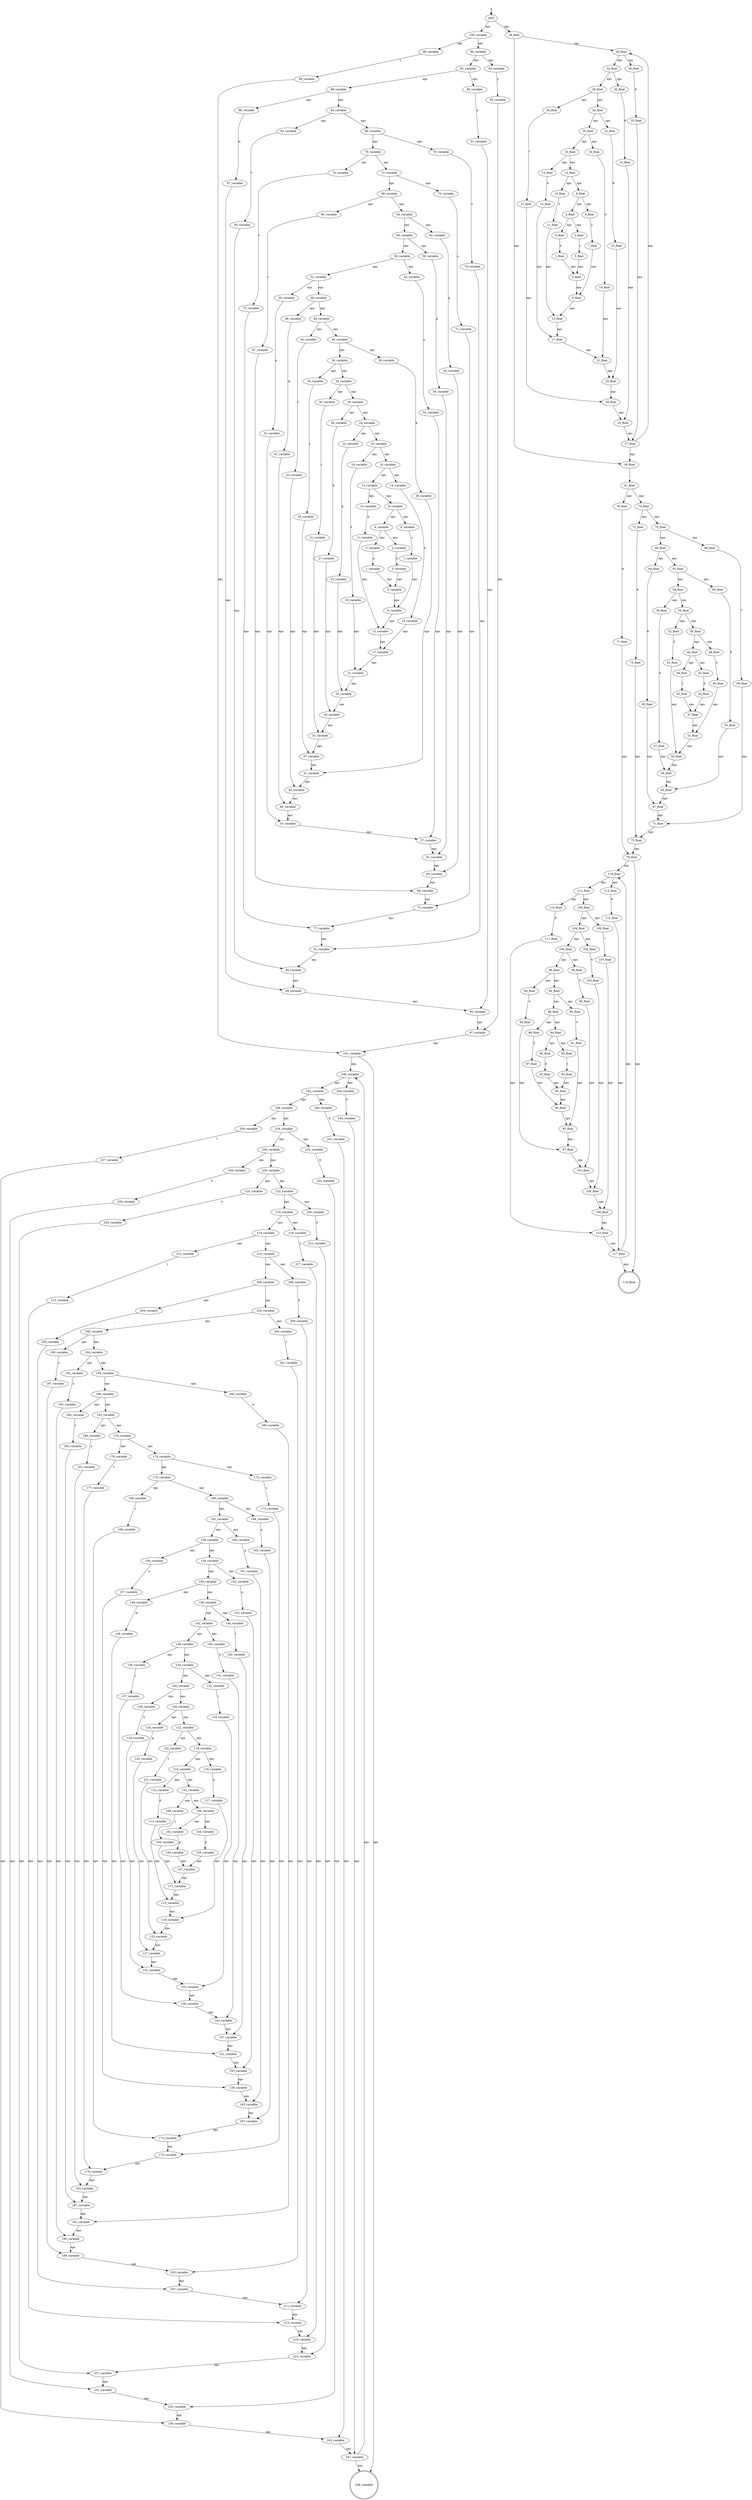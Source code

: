 digraph {
	fake0 [style=invisible]
	"114_variable"
	"204_variable"
	"10_float"
	"112_float"
	"191_variable"
	"63_variable"
	"218_variable"
	"43_float"
	"103_float"
	"145_variable"
	"11_float"
	"221_variable"
	"80_float"
	"81_float"
	"97_float"
	"69_float"
	"99_variable"
	"201_variable"
	"1_variable"
	"75_float"
	"168_variable"
	"214_variable"
	"148_variable"
	"186_variable"
	"101_float"
	"146_variable"
	"142_variable"
	"228_variable"
	"193_variable"
	"57_variable"
	"16_float"
	"116_float"
	"43_variable"
	"100_variable"
	"224_variable"
	"158_variable"
	"59_variable"
	"31_float"
	"68_variable"
	"36_variable"
	"212_variable"
	"37_variable"
	"206_variable"
	"86_variable"
	"217_variable"
	"105_variable"
	"161_variable"
	"1_float"
	"95_variable"
	"119_variable"
	"238_variable"
	"79_variable"
	"88_float"
	"136_variable"
	"56_variable"
	"143_variable"
	"44_float"
	"163_variable"
	"117_float"
	"39_float"
	"156_variable"
	"21_variable"
	"230_variable"
	"185_variable"
	"100_float"
	"30_variable"
	"18_float"
	"82_variable"
	"0_float"
	"41_variable"
	"65_variable"
	"109_float"
	"110_float"
	"139_variable"
	INIT [root=true]
	"97_variable"
	"113_float"
	"27_variable"
	"170_variable"
	"56_float"
	"202_variable"
	"195_variable"
	"76_float"
	"153_variable"
	"67_float"
	"46_float"
	"112_variable"
	"5_float"
	"4_float"
	"120_variable"
	"175_variable"
	"229_variable"
	"72_float"
	"33_float"
	"130_variable"
	"198_variable"
	"246_variable"
	"129_variable"
	"67_variable"
	"102_variable"
	"46_variable"
	"73_float"
	"7_variable"
	"10_variable"
	"237_variable"
	"132_variable"
	"110_variable"
	"71_variable"
	"226_variable"
	"162_variable"
	"35_variable"
	"50_variable"
	"249_variable" [shape=doublecircle]
	"119_float" [shape=doublecircle]
	"9_variable"
	"216_variable"
	"19_float"
	"209_variable"
	"85_variable"
	"66_float"
	"105_float"
	"192_variable"
	"118_variable"
	"29_variable"
	"236_variable"
	"5_variable"
	"227_variable"
	"25_float"
	"47_variable"
	"90_float"
	"117_variable"
	"151_variable"
	"179_variable"
	"108_float"
	"13_float"
	"124_variable"
	"88_variable"
	"157_variable"
	"190_variable"
	"131_variable"
	"90_variable"
	"22_variable"
	"99_float"
	"231_variable"
	"111_float"
	"242_variable"
	"93_float"
	"104_variable"
	"44_variable"
	"114_float"
	"128_variable"
	"176_variable"
	"200_variable"
	"15_variable"
	"235_variable"
	"42_float"
	"18_variable"
	"109_variable"
	"101_variable"
	"91_float"
	"135_variable"
	"4_variable"
	"111_variable"
	"36_float"
	"150_variable"
	"3_float"
	"63_float"
	"28_variable"
	"13_variable"
	"203_variable"
	"45_variable"
	"126_variable"
	"3_variable"
	"180_variable"
	"222_variable"
	"53_float"
	"197_variable"
	"74_variable"
	"127_variable"
	"20_variable"
	"159_variable"
	"27_float"
	"47_float"
	"38_variable"
	"26_variable"
	"76_variable"
	"60_variable"
	"196_variable"
	"243_variable"
	"87_float"
	"21_float"
	"87_variable"
	"41_float"
	"53_variable"
	"154_variable"
	"15_float"
	"8_variable"
	"28_float"
	"85_float"
	"66_variable"
	"48_variable"
	"115_variable"
	"166_variable"
	"0_variable"
	"169_variable"
	"12_variable"
	"108_variable"
	"89_variable"
	"78_variable"
	"16_variable"
	"83_float"
	"241_variable"
	"70_float"
	"19_variable"
	"152_variable"
	"173_variable"
	"245_variable"
	"210_variable"
	"80_variable"
	"247_variable"
	"52_float"
	"144_variable"
	"98_variable"
	"14_float"
	"58_float"
	"205_variable"
	"188_variable"
	"86_float"
	"61_variable"
	"240_variable"
	"52_variable"
	"199_variable"
	"94_float"
	"73_variable"
	"8_float"
	"51_variable"
	"147_variable"
	"106_variable"
	"219_variable"
	"59_float"
	"233_variable"
	"181_variable"
	"23_variable"
	"55_variable"
	"61_float"
	"104_float"
	"96_float"
	"93_variable"
	"123_variable"
	"225_variable"
	"138_variable"
	"6_float"
	"48_float"
	"68_float"
	"184_variable"
	"92_float"
	"106_float"
	"24_variable"
	"58_variable"
	"75_variable"
	"208_variable"
	"172_variable"
	"232_variable"
	"6_variable"
	"26_float"
	"84_variable"
	"103_variable"
	"234_variable"
	"83_variable"
	"183_variable"
	"14_variable"
	"25_variable"
	"71_float"
	"182_variable"
	"32_float"
	"98_float"
	"215_variable"
	"95_float"
	"20_float"
	"122_variable"
	"17_variable"
	"113_variable"
	"42_variable"
	"194_variable"
	"7_float"
	"34_variable"
	"115_float"
	"220_variable"
	"116_variable"
	"82_float"
	"165_variable"
	"57_float"
	"22_float"
	"107_float"
	"54_float"
	"45_float"
	"64_variable"
	"55_float"
	"239_variable"
	"2_float"
	"24_float"
	"38_float"
	"107_variable"
	"50_float"
	"149_variable"
	"141_variable"
	"189_variable"
	"155_variable"
	"72_variable"
	"91_variable"
	"77_variable"
	"2_variable"
	"133_variable"
	"102_float"
	"39_variable"
	"77_float"
	"31_variable"
	"92_variable"
	"178_variable"
	"11_variable"
	"79_float"
	"29_float"
	"177_variable"
	"60_float"
	"64_float"
	"134_variable"
	"62_variable"
	"137_variable"
	"171_variable"
	"121_variable"
	"167_variable"
	"89_float"
	"74_float"
	"49_float"
	"9_float"
	"207_variable"
	"69_variable"
	"62_float"
	"54_variable"
	"244_variable"
	"187_variable"
	"140_variable"
	"96_variable"
	"174_variable"
	"49_variable"
	"32_variable"
	"30_float"
	"34_float"
	"23_float"
	"12_float"
	"33_variable"
	"51_float"
	"70_variable"
	"40_variable"
	"160_variable"
	"84_float"
	"35_float"
	"213_variable"
	"223_variable"
	"37_float"
	"125_variable"
	"164_variable"
	"211_variable"
	"81_variable"
	"65_float"
	"17_float"
	"94_variable"
	fake0 -> INIT [style=bold]
	"0_float" -> "1_float" [label=0]
	"2_float" -> "3_float" [label=1]
	"4_float" -> "0_float" [label=eps]
	"4_float" -> "2_float" [label=eps]
	"3_float" -> "5_float" [label=eps]
	"1_float" -> "5_float" [label=eps]
	"6_float" -> "7_float" [label=2]
	"8_float" -> "4_float" [label=eps]
	"8_float" -> "6_float" [label=eps]
	"7_float" -> "9_float" [label=eps]
	"5_float" -> "9_float" [label=eps]
	"10_float" -> "11_float" [label=3]
	"12_float" -> "8_float" [label=eps]
	"12_float" -> "10_float" [label=eps]
	"11_float" -> "13_float" [label=eps]
	"9_float" -> "13_float" [label=eps]
	"14_float" -> "15_float" [label=4]
	"16_float" -> "12_float" [label=eps]
	"16_float" -> "14_float" [label=eps]
	"15_float" -> "17_float" [label=eps]
	"13_float" -> "17_float" [label=eps]
	"18_float" -> "19_float" [label=5]
	"20_float" -> "18_float" [label=eps]
	"20_float" -> "16_float" [label=eps]
	"19_float" -> "21_float" [label=eps]
	"17_float" -> "21_float" [label=eps]
	"22_float" -> "23_float" [label=6]
	"24_float" -> "20_float" [label=eps]
	"24_float" -> "22_float" [label=eps]
	"23_float" -> "25_float" [label=eps]
	"21_float" -> "25_float" [label=eps]
	"26_float" -> "27_float" [label=7]
	"28_float" -> "26_float" [label=eps]
	"28_float" -> "24_float" [label=eps]
	"27_float" -> "29_float" [label=eps]
	"25_float" -> "29_float" [label=eps]
	"30_float" -> "31_float" [label=8]
	"32_float" -> "30_float" [label=eps]
	"32_float" -> "28_float" [label=eps]
	"31_float" -> "33_float" [label=eps]
	"29_float" -> "33_float" [label=eps]
	"34_float" -> "35_float" [label=9]
	"36_float" -> "34_float" [label=eps]
	"36_float" -> "32_float" [label=eps]
	"35_float" -> "37_float" [label=eps]
	"33_float" -> "37_float" [label=eps]
	"38_float" -> "36_float" [label=eps]
	"38_float" -> "39_float" [label=eps]
	"37_float" -> "36_float" [label=eps]
	"37_float" -> "39_float" [label=eps]
	"39_float" -> "41_float" [label=","]
	"42_float" -> "43_float" [label=0]
	"44_float" -> "45_float" [label=1]
	"46_float" -> "44_float" [label=eps]
	"46_float" -> "42_float" [label=eps]
	"45_float" -> "47_float" [label=eps]
	"43_float" -> "47_float" [label=eps]
	"48_float" -> "49_float" [label=2]
	"50_float" -> "46_float" [label=eps]
	"50_float" -> "48_float" [label=eps]
	"49_float" -> "51_float" [label=eps]
	"47_float" -> "51_float" [label=eps]
	"52_float" -> "53_float" [label=3]
	"54_float" -> "52_float" [label=eps]
	"54_float" -> "50_float" [label=eps]
	"53_float" -> "55_float" [label=eps]
	"51_float" -> "55_float" [label=eps]
	"56_float" -> "57_float" [label=4]
	"58_float" -> "56_float" [label=eps]
	"58_float" -> "54_float" [label=eps]
	"57_float" -> "59_float" [label=eps]
	"55_float" -> "59_float" [label=eps]
	"60_float" -> "61_float" [label=5]
	"62_float" -> "60_float" [label=eps]
	"62_float" -> "58_float" [label=eps]
	"61_float" -> "63_float" [label=eps]
	"59_float" -> "63_float" [label=eps]
	"64_float" -> "65_float" [label=6]
	"66_float" -> "64_float" [label=eps]
	"66_float" -> "62_float" [label=eps]
	"65_float" -> "67_float" [label=eps]
	"63_float" -> "67_float" [label=eps]
	"68_float" -> "69_float" [label=7]
	"70_float" -> "66_float" [label=eps]
	"70_float" -> "68_float" [label=eps]
	"69_float" -> "71_float" [label=eps]
	"67_float" -> "71_float" [label=eps]
	"72_float" -> "73_float" [label=8]
	"74_float" -> "70_float" [label=eps]
	"74_float" -> "72_float" [label=eps]
	"73_float" -> "75_float" [label=eps]
	"71_float" -> "75_float" [label=eps]
	"76_float" -> "77_float" [label=9]
	"41_float" -> "74_float" [label=eps]
	"41_float" -> "76_float" [label=eps]
	"77_float" -> "79_float" [label=eps]
	"75_float" -> "79_float" [label=eps]
	"80_float" -> "81_float" [label=0]
	"82_float" -> "83_float" [label=1]
	"84_float" -> "82_float" [label=eps]
	"84_float" -> "80_float" [label=eps]
	"83_float" -> "85_float" [label=eps]
	"81_float" -> "85_float" [label=eps]
	"86_float" -> "87_float" [label=2]
	"88_float" -> "84_float" [label=eps]
	"88_float" -> "86_float" [label=eps]
	"87_float" -> "89_float" [label=eps]
	"85_float" -> "89_float" [label=eps]
	"90_float" -> "91_float" [label=3]
	"92_float" -> "90_float" [label=eps]
	"92_float" -> "88_float" [label=eps]
	"91_float" -> "93_float" [label=eps]
	"89_float" -> "93_float" [label=eps]
	"94_float" -> "95_float" [label=4]
	"96_float" -> "94_float" [label=eps]
	"96_float" -> "92_float" [label=eps]
	"95_float" -> "97_float" [label=eps]
	"93_float" -> "97_float" [label=eps]
	"98_float" -> "99_float" [label=5]
	"100_float" -> "98_float" [label=eps]
	"100_float" -> "96_float" [label=eps]
	"99_float" -> "101_float" [label=eps]
	"97_float" -> "101_float" [label=eps]
	"102_float" -> "103_float" [label=6]
	"104_float" -> "102_float" [label=eps]
	"104_float" -> "100_float" [label=eps]
	"103_float" -> "105_float" [label=eps]
	"101_float" -> "105_float" [label=eps]
	"106_float" -> "107_float" [label=7]
	"108_float" -> "106_float" [label=eps]
	"108_float" -> "104_float" [label=eps]
	"107_float" -> "109_float" [label=eps]
	"105_float" -> "109_float" [label=eps]
	"110_float" -> "111_float" [label=8]
	"112_float" -> "110_float" [label=eps]
	"112_float" -> "108_float" [label=eps]
	"111_float" -> "113_float" [label=eps]
	"109_float" -> "113_float" [label=eps]
	"114_float" -> "115_float" [label=9]
	"116_float" -> "114_float" [label=eps]
	"116_float" -> "112_float" [label=eps]
	"115_float" -> "117_float" [label=eps]
	"113_float" -> "117_float" [label=eps]
	"79_float" -> "119_float" [label=eps]
	"79_float" -> "116_float" [label=eps]
	"117_float" -> "119_float" [label=eps]
	"117_float" -> "116_float" [label=eps]
	"0_variable" -> "1_variable" [label=a]
	"2_variable" -> "3_variable" [label=b]
	"4_variable" -> "2_variable" [label=eps]
	"4_variable" -> "0_variable" [label=eps]
	"3_variable" -> "5_variable" [label=eps]
	"1_variable" -> "5_variable" [label=eps]
	"6_variable" -> "7_variable" [label=c]
	"8_variable" -> "4_variable" [label=eps]
	"8_variable" -> "6_variable" [label=eps]
	"7_variable" -> "9_variable" [label=eps]
	"5_variable" -> "9_variable" [label=eps]
	"10_variable" -> "11_variable" [label=d]
	"12_variable" -> "8_variable" [label=eps]
	"12_variable" -> "10_variable" [label=eps]
	"11_variable" -> "13_variable" [label=eps]
	"9_variable" -> "13_variable" [label=eps]
	"14_variable" -> "15_variable" [label=e]
	"16_variable" -> "14_variable" [label=eps]
	"16_variable" -> "12_variable" [label=eps]
	"15_variable" -> "17_variable" [label=eps]
	"13_variable" -> "17_variable" [label=eps]
	"18_variable" -> "19_variable" [label=f]
	"20_variable" -> "18_variable" [label=eps]
	"20_variable" -> "16_variable" [label=eps]
	"19_variable" -> "21_variable" [label=eps]
	"17_variable" -> "21_variable" [label=eps]
	"22_variable" -> "23_variable" [label=g]
	"24_variable" -> "20_variable" [label=eps]
	"24_variable" -> "22_variable" [label=eps]
	"23_variable" -> "25_variable" [label=eps]
	"21_variable" -> "25_variable" [label=eps]
	"26_variable" -> "27_variable" [label=h]
	"28_variable" -> "24_variable" [label=eps]
	"28_variable" -> "26_variable" [label=eps]
	"27_variable" -> "29_variable" [label=eps]
	"25_variable" -> "29_variable" [label=eps]
	"30_variable" -> "31_variable" [label=i]
	"32_variable" -> "30_variable" [label=eps]
	"32_variable" -> "28_variable" [label=eps]
	"31_variable" -> "33_variable" [label=eps]
	"29_variable" -> "33_variable" [label=eps]
	"34_variable" -> "35_variable" [label=j]
	"36_variable" -> "32_variable" [label=eps]
	"36_variable" -> "34_variable" [label=eps]
	"35_variable" -> "37_variable" [label=eps]
	"33_variable" -> "37_variable" [label=eps]
	"38_variable" -> "39_variable" [label=k]
	"40_variable" -> "36_variable" [label=eps]
	"40_variable" -> "38_variable" [label=eps]
	"39_variable" -> "41_variable" [label=eps]
	"37_variable" -> "41_variable" [label=eps]
	"42_variable" -> "43_variable" [label=l]
	"44_variable" -> "42_variable" [label=eps]
	"44_variable" -> "40_variable" [label=eps]
	"43_variable" -> "45_variable" [label=eps]
	"41_variable" -> "45_variable" [label=eps]
	"46_variable" -> "47_variable" [label=m]
	"48_variable" -> "44_variable" [label=eps]
	"48_variable" -> "46_variable" [label=eps]
	"47_variable" -> "49_variable" [label=eps]
	"45_variable" -> "49_variable" [label=eps]
	"50_variable" -> "51_variable" [label=n]
	"52_variable" -> "50_variable" [label=eps]
	"52_variable" -> "48_variable" [label=eps]
	"51_variable" -> "53_variable" [label=eps]
	"49_variable" -> "53_variable" [label=eps]
	"54_variable" -> "55_variable" [label=o]
	"56_variable" -> "52_variable" [label=eps]
	"56_variable" -> "54_variable" [label=eps]
	"55_variable" -> "57_variable" [label=eps]
	"53_variable" -> "57_variable" [label=eps]
	"58_variable" -> "59_variable" [label=p]
	"60_variable" -> "56_variable" [label=eps]
	"60_variable" -> "58_variable" [label=eps]
	"59_variable" -> "61_variable" [label=eps]
	"57_variable" -> "61_variable" [label=eps]
	"62_variable" -> "63_variable" [label=q]
	"64_variable" -> "62_variable" [label=eps]
	"64_variable" -> "60_variable" [label=eps]
	"63_variable" -> "65_variable" [label=eps]
	"61_variable" -> "65_variable" [label=eps]
	"66_variable" -> "67_variable" [label=r]
	"68_variable" -> "64_variable" [label=eps]
	"68_variable" -> "66_variable" [label=eps]
	"67_variable" -> "69_variable" [label=eps]
	"65_variable" -> "69_variable" [label=eps]
	"70_variable" -> "71_variable" [label=s]
	"72_variable" -> "70_variable" [label=eps]
	"72_variable" -> "68_variable" [label=eps]
	"71_variable" -> "73_variable" [label=eps]
	"69_variable" -> "73_variable" [label=eps]
	"74_variable" -> "75_variable" [label=t]
	"76_variable" -> "74_variable" [label=eps]
	"76_variable" -> "72_variable" [label=eps]
	"75_variable" -> "77_variable" [label=eps]
	"73_variable" -> "77_variable" [label=eps]
	"78_variable" -> "79_variable" [label=u]
	"80_variable" -> "76_variable" [label=eps]
	"80_variable" -> "78_variable" [label=eps]
	"79_variable" -> "81_variable" [label=eps]
	"77_variable" -> "81_variable" [label=eps]
	"82_variable" -> "83_variable" [label=v]
	"84_variable" -> "82_variable" [label=eps]
	"84_variable" -> "80_variable" [label=eps]
	"83_variable" -> "85_variable" [label=eps]
	"81_variable" -> "85_variable" [label=eps]
	"86_variable" -> "87_variable" [label=w]
	"88_variable" -> "86_variable" [label=eps]
	"88_variable" -> "84_variable" [label=eps]
	"87_variable" -> "89_variable" [label=eps]
	"85_variable" -> "89_variable" [label=eps]
	"90_variable" -> "91_variable" [label=x]
	"92_variable" -> "88_variable" [label=eps]
	"92_variable" -> "90_variable" [label=eps]
	"91_variable" -> "93_variable" [label=eps]
	"89_variable" -> "93_variable" [label=eps]
	"94_variable" -> "95_variable" [label=y]
	"96_variable" -> "94_variable" [label=eps]
	"96_variable" -> "92_variable" [label=eps]
	"95_variable" -> "97_variable" [label=eps]
	"93_variable" -> "97_variable" [label=eps]
	"98_variable" -> "99_variable" [label=z]
	"100_variable" -> "98_variable" [label=eps]
	"100_variable" -> "96_variable" [label=eps]
	"99_variable" -> "101_variable" [label=eps]
	"97_variable" -> "101_variable" [label=eps]
	"102_variable" -> "103_variable" [label=a]
	"104_variable" -> "105_variable" [label=b]
	"106_variable" -> "102_variable" [label=eps]
	"106_variable" -> "104_variable" [label=eps]
	"105_variable" -> "107_variable" [label=eps]
	"103_variable" -> "107_variable" [label=eps]
	"108_variable" -> "109_variable" [label=c]
	"110_variable" -> "106_variable" [label=eps]
	"110_variable" -> "108_variable" [label=eps]
	"109_variable" -> "111_variable" [label=eps]
	"107_variable" -> "111_variable" [label=eps]
	"112_variable" -> "113_variable" [label=d]
	"114_variable" -> "110_variable" [label=eps]
	"114_variable" -> "112_variable" [label=eps]
	"113_variable" -> "115_variable" [label=eps]
	"111_variable" -> "115_variable" [label=eps]
	"116_variable" -> "117_variable" [label=e]
	"118_variable" -> "114_variable" [label=eps]
	"118_variable" -> "116_variable" [label=eps]
	"117_variable" -> "119_variable" [label=eps]
	"115_variable" -> "119_variable" [label=eps]
	"120_variable" -> "121_variable" [label=f]
	"122_variable" -> "118_variable" [label=eps]
	"122_variable" -> "120_variable" [label=eps]
	"121_variable" -> "123_variable" [label=eps]
	"119_variable" -> "123_variable" [label=eps]
	"124_variable" -> "125_variable" [label=g]
	"126_variable" -> "122_variable" [label=eps]
	"126_variable" -> "124_variable" [label=eps]
	"125_variable" -> "127_variable" [label=eps]
	"123_variable" -> "127_variable" [label=eps]
	"128_variable" -> "129_variable" [label=h]
	"130_variable" -> "126_variable" [label=eps]
	"130_variable" -> "128_variable" [label=eps]
	"129_variable" -> "131_variable" [label=eps]
	"127_variable" -> "131_variable" [label=eps]
	"132_variable" -> "133_variable" [label=i]
	"134_variable" -> "132_variable" [label=eps]
	"134_variable" -> "130_variable" [label=eps]
	"133_variable" -> "135_variable" [label=eps]
	"131_variable" -> "135_variable" [label=eps]
	"136_variable" -> "137_variable" [label=j]
	"138_variable" -> "136_variable" [label=eps]
	"138_variable" -> "134_variable" [label=eps]
	"137_variable" -> "139_variable" [label=eps]
	"135_variable" -> "139_variable" [label=eps]
	"140_variable" -> "141_variable" [label=k]
	"142_variable" -> "138_variable" [label=eps]
	"142_variable" -> "140_variable" [label=eps]
	"141_variable" -> "143_variable" [label=eps]
	"139_variable" -> "143_variable" [label=eps]
	"144_variable" -> "145_variable" [label=l]
	"146_variable" -> "142_variable" [label=eps]
	"146_variable" -> "144_variable" [label=eps]
	"145_variable" -> "147_variable" [label=eps]
	"143_variable" -> "147_variable" [label=eps]
	"148_variable" -> "149_variable" [label=m]
	"150_variable" -> "146_variable" [label=eps]
	"150_variable" -> "148_variable" [label=eps]
	"149_variable" -> "151_variable" [label=eps]
	"147_variable" -> "151_variable" [label=eps]
	"152_variable" -> "153_variable" [label=n]
	"154_variable" -> "150_variable" [label=eps]
	"154_variable" -> "152_variable" [label=eps]
	"153_variable" -> "155_variable" [label=eps]
	"151_variable" -> "155_variable" [label=eps]
	"156_variable" -> "157_variable" [label=o]
	"158_variable" -> "156_variable" [label=eps]
	"158_variable" -> "154_variable" [label=eps]
	"157_variable" -> "159_variable" [label=eps]
	"155_variable" -> "159_variable" [label=eps]
	"160_variable" -> "161_variable" [label=p]
	"162_variable" -> "158_variable" [label=eps]
	"162_variable" -> "160_variable" [label=eps]
	"161_variable" -> "163_variable" [label=eps]
	"159_variable" -> "163_variable" [label=eps]
	"164_variable" -> "165_variable" [label=q]
	"166_variable" -> "162_variable" [label=eps]
	"166_variable" -> "164_variable" [label=eps]
	"165_variable" -> "167_variable" [label=eps]
	"163_variable" -> "167_variable" [label=eps]
	"168_variable" -> "169_variable" [label=r]
	"170_variable" -> "168_variable" [label=eps]
	"170_variable" -> "166_variable" [label=eps]
	"169_variable" -> "171_variable" [label=eps]
	"167_variable" -> "171_variable" [label=eps]
	"172_variable" -> "173_variable" [label=s]
	"174_variable" -> "172_variable" [label=eps]
	"174_variable" -> "170_variable" [label=eps]
	"173_variable" -> "175_variable" [label=eps]
	"171_variable" -> "175_variable" [label=eps]
	"176_variable" -> "177_variable" [label=t]
	"178_variable" -> "174_variable" [label=eps]
	"178_variable" -> "176_variable" [label=eps]
	"177_variable" -> "179_variable" [label=eps]
	"175_variable" -> "179_variable" [label=eps]
	"180_variable" -> "181_variable" [label=u]
	"182_variable" -> "180_variable" [label=eps]
	"182_variable" -> "178_variable" [label=eps]
	"181_variable" -> "183_variable" [label=eps]
	"179_variable" -> "183_variable" [label=eps]
	"184_variable" -> "185_variable" [label=v]
	"186_variable" -> "182_variable" [label=eps]
	"186_variable" -> "184_variable" [label=eps]
	"185_variable" -> "187_variable" [label=eps]
	"183_variable" -> "187_variable" [label=eps]
	"188_variable" -> "189_variable" [label=w]
	"190_variable" -> "186_variable" [label=eps]
	"190_variable" -> "188_variable" [label=eps]
	"189_variable" -> "191_variable" [label=eps]
	"187_variable" -> "191_variable" [label=eps]
	"192_variable" -> "193_variable" [label=x]
	"194_variable" -> "192_variable" [label=eps]
	"194_variable" -> "190_variable" [label=eps]
	"193_variable" -> "195_variable" [label=eps]
	"191_variable" -> "195_variable" [label=eps]
	"196_variable" -> "197_variable" [label=y]
	"198_variable" -> "194_variable" [label=eps]
	"198_variable" -> "196_variable" [label=eps]
	"197_variable" -> "199_variable" [label=eps]
	"195_variable" -> "199_variable" [label=eps]
	"200_variable" -> "201_variable" [label=z]
	"202_variable" -> "200_variable" [label=eps]
	"202_variable" -> "198_variable" [label=eps]
	"201_variable" -> "203_variable" [label=eps]
	"199_variable" -> "203_variable" [label=eps]
	"204_variable" -> "205_variable" [label=_]
	"206_variable" -> "204_variable" [label=eps]
	"206_variable" -> "202_variable" [label=eps]
	"205_variable" -> "207_variable" [label=eps]
	"203_variable" -> "207_variable" [label=eps]
	"208_variable" -> "209_variable" [label=0]
	"210_variable" -> "208_variable" [label=eps]
	"210_variable" -> "206_variable" [label=eps]
	"209_variable" -> "211_variable" [label=eps]
	"207_variable" -> "211_variable" [label=eps]
	"212_variable" -> "213_variable" [label=1]
	"214_variable" -> "210_variable" [label=eps]
	"214_variable" -> "212_variable" [label=eps]
	"213_variable" -> "215_variable" [label=eps]
	"211_variable" -> "215_variable" [label=eps]
	"216_variable" -> "217_variable" [label=2]
	"218_variable" -> "214_variable" [label=eps]
	"218_variable" -> "216_variable" [label=eps]
	"217_variable" -> "219_variable" [label=eps]
	"215_variable" -> "219_variable" [label=eps]
	"220_variable" -> "221_variable" [label=3]
	"222_variable" -> "218_variable" [label=eps]
	"222_variable" -> "220_variable" [label=eps]
	"221_variable" -> "223_variable" [label=eps]
	"219_variable" -> "223_variable" [label=eps]
	"224_variable" -> "225_variable" [label=4]
	"226_variable" -> "224_variable" [label=eps]
	"226_variable" -> "222_variable" [label=eps]
	"225_variable" -> "227_variable" [label=eps]
	"223_variable" -> "227_variable" [label=eps]
	"228_variable" -> "229_variable" [label=5]
	"230_variable" -> "228_variable" [label=eps]
	"230_variable" -> "226_variable" [label=eps]
	"229_variable" -> "231_variable" [label=eps]
	"227_variable" -> "231_variable" [label=eps]
	"232_variable" -> "233_variable" [label=6]
	"234_variable" -> "230_variable" [label=eps]
	"234_variable" -> "232_variable" [label=eps]
	"233_variable" -> "235_variable" [label=eps]
	"231_variable" -> "235_variable" [label=eps]
	"236_variable" -> "237_variable" [label=7]
	"238_variable" -> "234_variable" [label=eps]
	"238_variable" -> "236_variable" [label=eps]
	"237_variable" -> "239_variable" [label=eps]
	"235_variable" -> "239_variable" [label=eps]
	"240_variable" -> "241_variable" [label=8]
	"242_variable" -> "240_variable" [label=eps]
	"242_variable" -> "238_variable" [label=eps]
	"241_variable" -> "243_variable" [label=eps]
	"239_variable" -> "243_variable" [label=eps]
	"244_variable" -> "245_variable" [label=9]
	"246_variable" -> "242_variable" [label=eps]
	"246_variable" -> "244_variable" [label=eps]
	"245_variable" -> "247_variable" [label=eps]
	"243_variable" -> "247_variable" [label=eps]
	"101_variable" -> "249_variable" [label=eps]
	"101_variable" -> "246_variable" [label=eps]
	"247_variable" -> "249_variable" [label=eps]
	"247_variable" -> "246_variable" [label=eps]
	INIT -> "38_float" [label=eps]
	INIT -> "100_variable" [label=eps]
}
